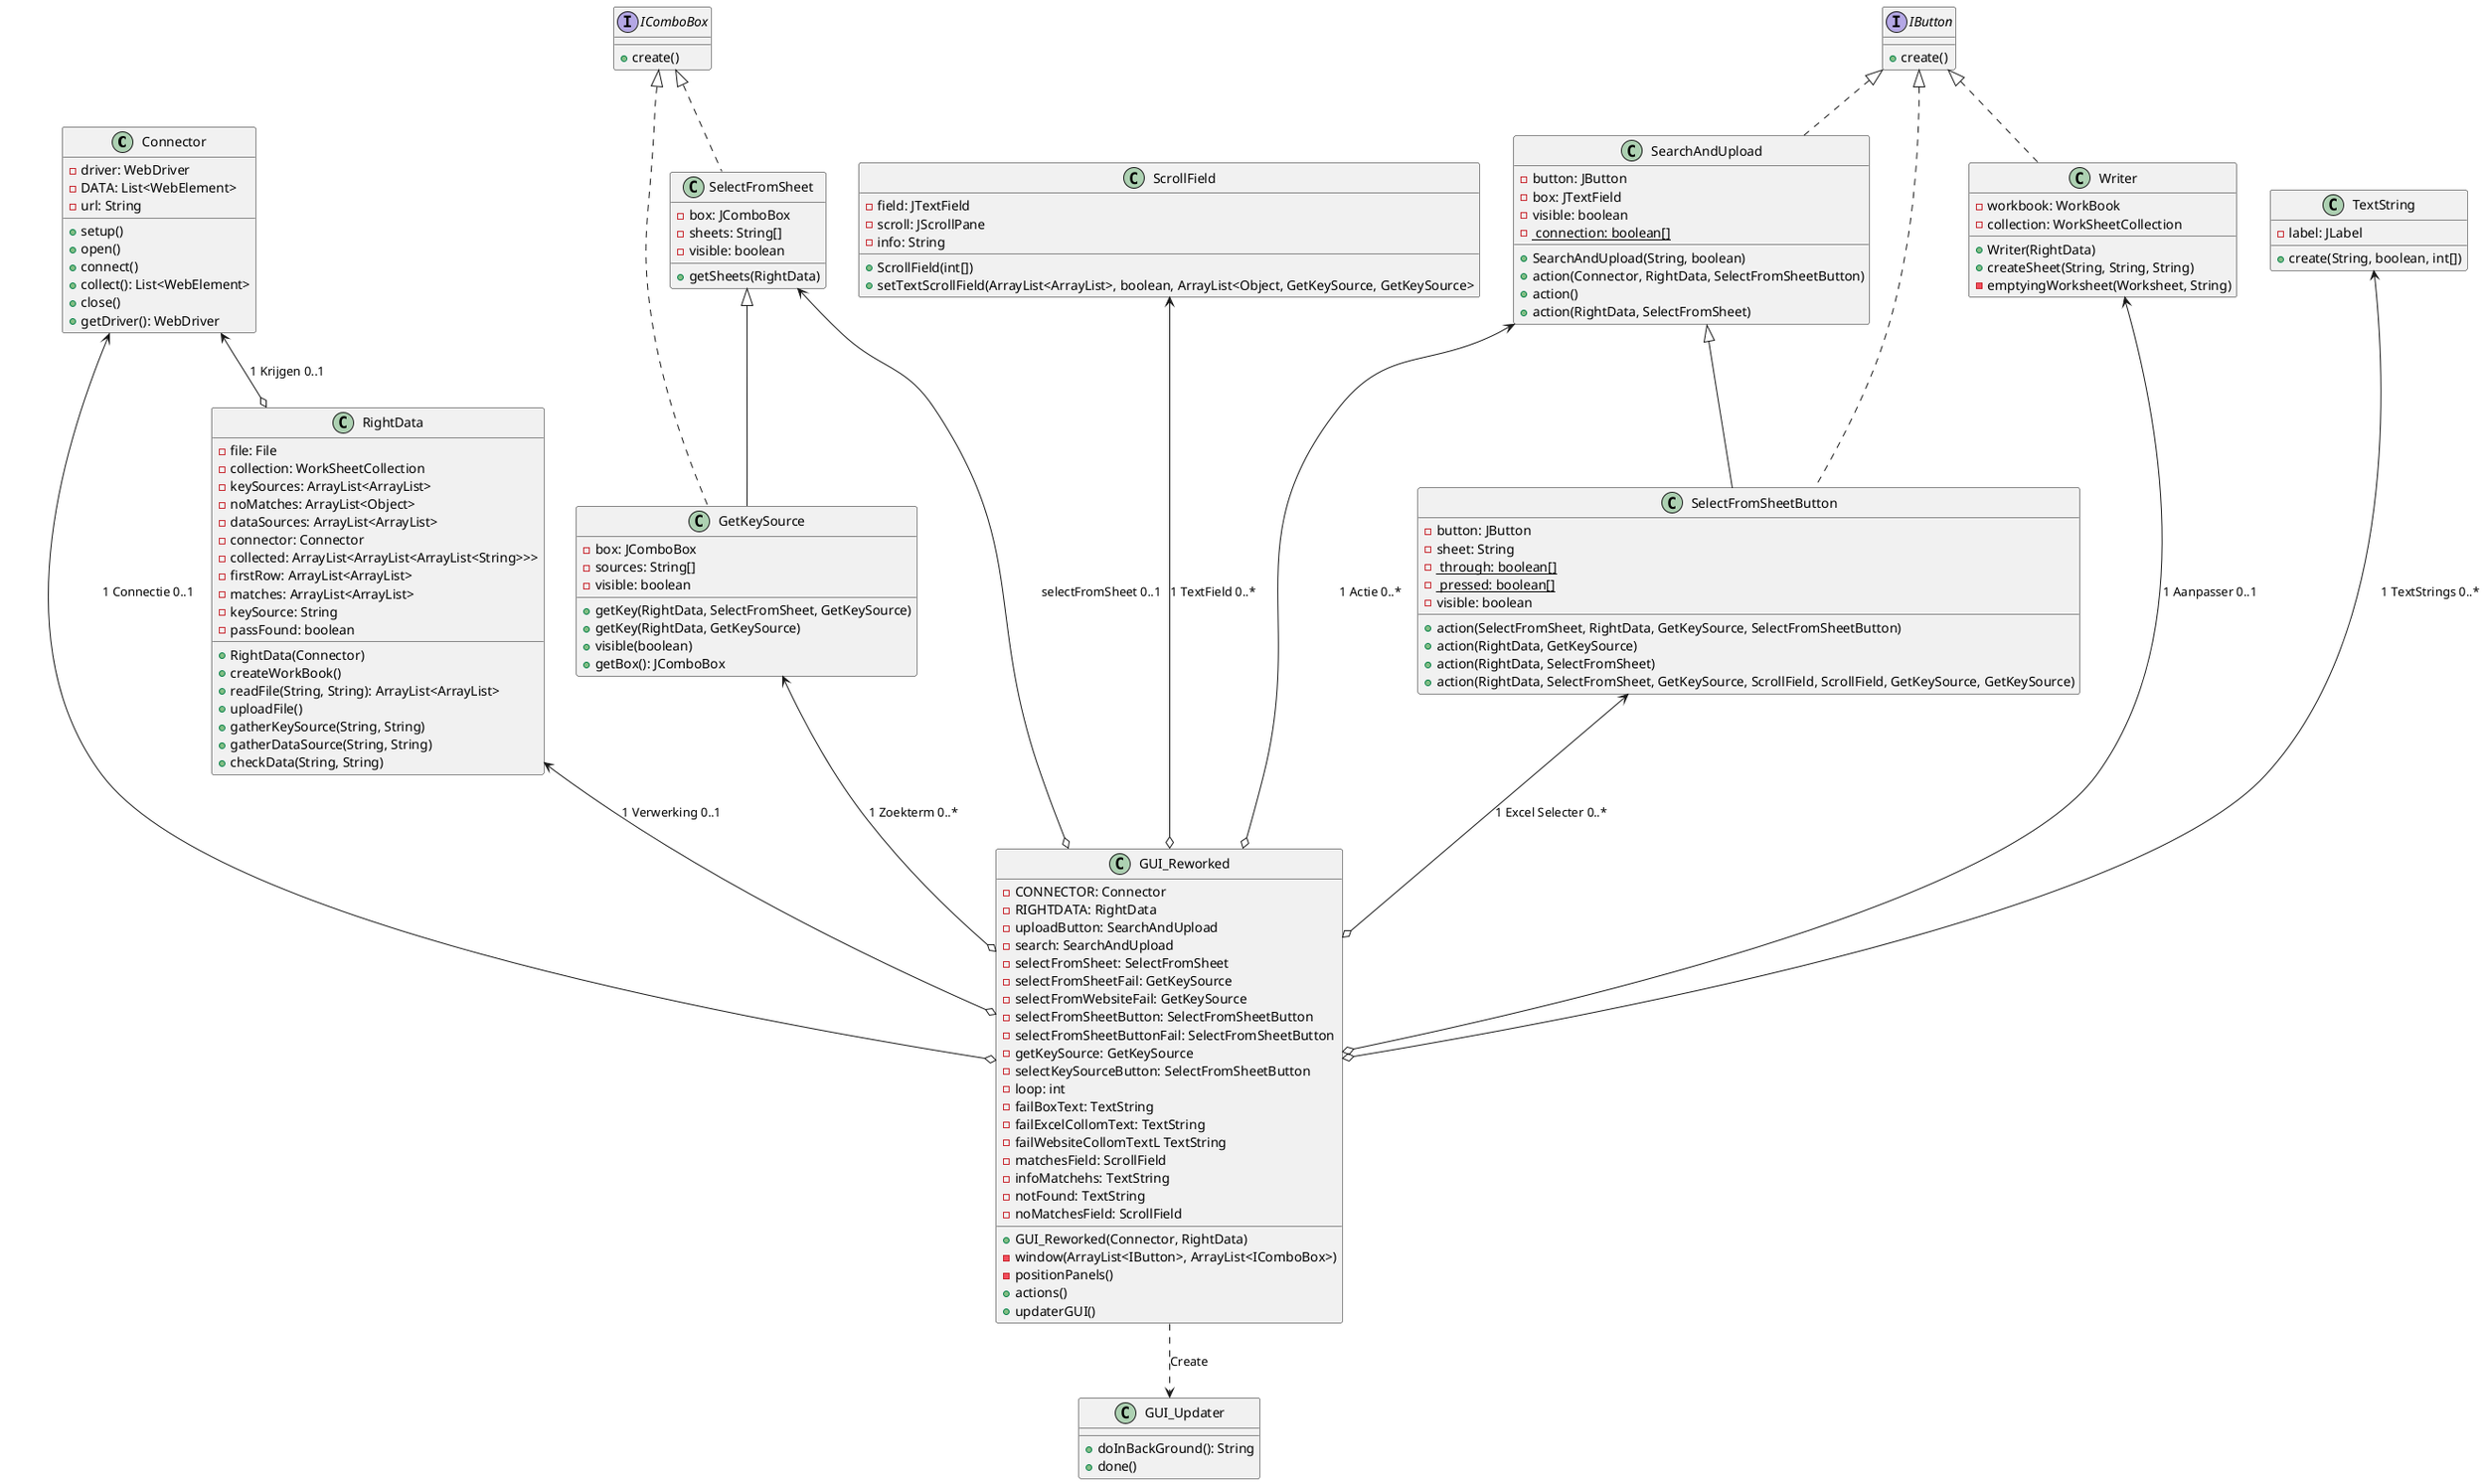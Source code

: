 @startuml
'skinparam linetype ortho
class Connector{
- driver: WebDriver
- DATA: List<WebElement>
- url: String

+ setup()
+ open()
+ connect()
+ collect(): List<WebElement>
+ close()
+ getDriver(): WebDriver
}

class GetKeySource{
- box: JComboBox
- sources: String[]
- visible: boolean

+ getKey(RightData, SelectFromSheet, GetKeySource)
+ getKey(RightData, GetKeySource)
+ visible(boolean)
+ getBox(): JComboBox
}

class GUI_Reworked{
- CONNECTOR: Connector
- RIGHTDATA: RightData
- uploadButton: SearchAndUpload
- search: SearchAndUpload
- selectFromSheet: SelectFromSheet
- selectFromSheetFail: GetKeySource
- selectFromWebsiteFail: GetKeySource
- selectFromSheetButton: SelectFromSheetButton
- selectFromSheetButtonFail: SelectFromSheetButton
- getKeySource: GetKeySource
- selectKeySourceButton: SelectFromSheetButton
- loop: int
- failBoxText: TextString
- failExcelCollomText: TextString
- failWebsiteCollomTextL TextString
- matchesField: ScrollField
- infoMatchehs: TextString
- notFound: TextString
- noMatchesField: ScrollField

+ GUI_Reworked(Connector, RightData)
- window(ArrayList<IButton>, ArrayList<IComboBox>)
- positionPanels()
+ actions()
+ updaterGUI()

}

class GUI_Updater{
+ doInBackGround(): String
+ done()
}

interface IButton{
+ create()
}

interface IComboBox{
+ create()
}

class RightData{
- file: File
- collection: WorkSheetCollection
- keySources: ArrayList<ArrayList>
- noMatches: ArrayList<Object>
- dataSources: ArrayList<ArrayList>
- connector: Connector
- collected: ArrayList<ArrayList<ArrayList<String>>>
- firstRow: ArrayList<ArrayList>
- matches: ArrayList<ArrayList>
- keySource: String
- passFound: boolean

+ RightData(Connector)
+ createWorkBook()
+ readFile(String, String): ArrayList<ArrayList>
+ uploadFile()
+ gatherKeySource(String, String)
+ gatherDataSource(String, String)
+ checkData(String, String)
}

class ScrollField{
- field: JTextField
- scroll: JScrollPane
- info: String

+ ScrollField(int[])
+ setTextScrollField(ArrayList<ArrayList>, boolean, ArrayList<Object, GetKeySource, GetKeySource>
}

class SearchAndUpload{
- button: JButton
- box: JTextField
- visible: boolean
- <u> connection: boolean[]

+ SearchAndUpload(String, boolean)
+ action(Connector, RightData, SelectFromSheetButton)
+ action()
+ action(RightData, SelectFromSheet)
}

class SelectFromSheet{
- box: JComboBox
- sheets: String[]
- visible: boolean

+ getSheets(RightData)

}

class SelectFromSheetButton{
- button: JButton
- sheet: String
- <u> through: boolean[]
- <u> pressed: boolean[]
- visible: boolean

+ action(SelectFromSheet, RightData, GetKeySource, SelectFromSheetButton)
+ action(RightData, GetKeySource)
+ action(RightData, SelectFromSheet)
+ action(RightData, SelectFromSheet, GetKeySource, ScrollField, ScrollField, GetKeySource, GetKeySource)
}

class TextString{
- label: JLabel

+ create(String, boolean, int[])
}

class Writer{
- workbook: WorkBook
- collection: WorkSheetCollection

+ Writer(RightData)
+ createSheet(String, String, String)
- emptyingWorksheet(Worksheet, String)
}

SelectFromSheet <|-- GetKeySource
IComboBox <|.. GetKeySource
GUI_Reworked ..> GUI_Updater: Create

RightData <--o GUI_Reworked:  1 Verwerking 0..1
Connector <--o GUI_Reworked:  1 Connectie 0..1
SearchAndUpload <--o GUI_Reworked: 1 Actie 0..*
SelectFromSheet <--o GUI_Reworked: selectFromSheet 0..1
GetKeySource <--o GUI_Reworked: 1 Zoekterm 0..*
SelectFromSheetButton <--o GUI_Reworked: 1 Excel Selecter 0..*
TextString <---o GUI_Reworked: 1 TextStrings 0..*
ScrollField <---o GUI_Reworked: 1 TextField 0..*
Writer <---o GUI_Reworked: 1 Aanpasser 0..1

Connector <--o RightData: 1 Krijgen 0..1

IButton <|.. SearchAndUpload
IButton <|.. SelectFromSheetButton
IButton <|.. Writer

IComboBox <|.. SelectFromSheet

SearchAndUpload <|-- SelectFromSheetButton



@enduml
